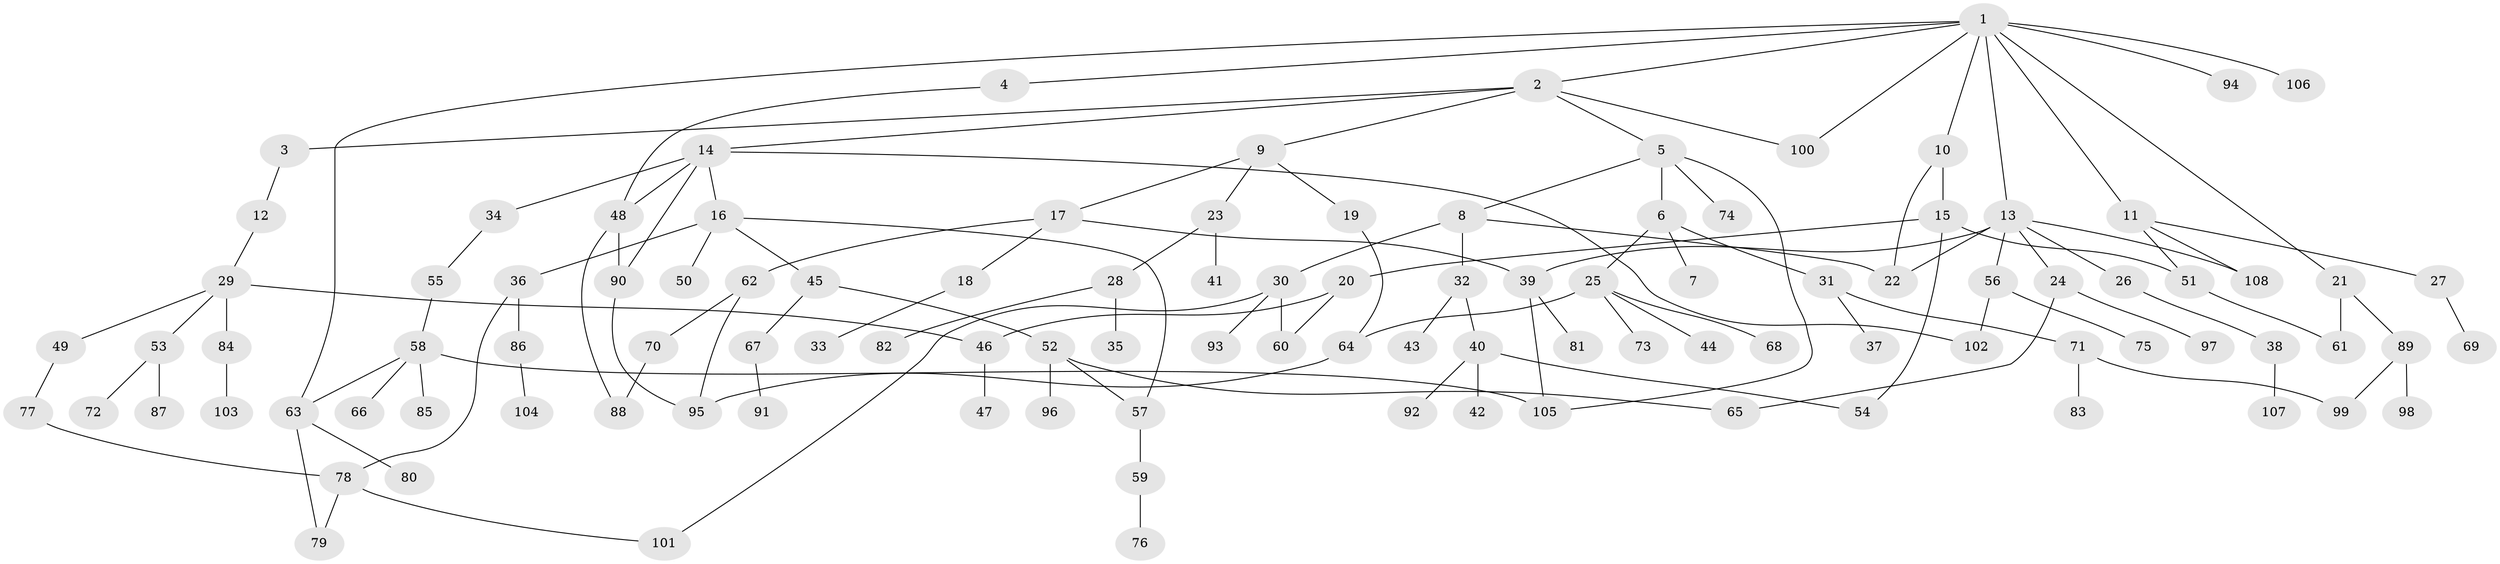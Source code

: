 // Generated by graph-tools (version 1.1) at 2025/01/03/09/25 03:01:00]
// undirected, 108 vertices, 133 edges
graph export_dot {
graph [start="1"]
  node [color=gray90,style=filled];
  1;
  2;
  3;
  4;
  5;
  6;
  7;
  8;
  9;
  10;
  11;
  12;
  13;
  14;
  15;
  16;
  17;
  18;
  19;
  20;
  21;
  22;
  23;
  24;
  25;
  26;
  27;
  28;
  29;
  30;
  31;
  32;
  33;
  34;
  35;
  36;
  37;
  38;
  39;
  40;
  41;
  42;
  43;
  44;
  45;
  46;
  47;
  48;
  49;
  50;
  51;
  52;
  53;
  54;
  55;
  56;
  57;
  58;
  59;
  60;
  61;
  62;
  63;
  64;
  65;
  66;
  67;
  68;
  69;
  70;
  71;
  72;
  73;
  74;
  75;
  76;
  77;
  78;
  79;
  80;
  81;
  82;
  83;
  84;
  85;
  86;
  87;
  88;
  89;
  90;
  91;
  92;
  93;
  94;
  95;
  96;
  97;
  98;
  99;
  100;
  101;
  102;
  103;
  104;
  105;
  106;
  107;
  108;
  1 -- 2;
  1 -- 4;
  1 -- 10;
  1 -- 11;
  1 -- 13;
  1 -- 21;
  1 -- 63;
  1 -- 94;
  1 -- 106;
  1 -- 100;
  2 -- 3;
  2 -- 5;
  2 -- 9;
  2 -- 14;
  2 -- 100;
  3 -- 12;
  4 -- 48;
  5 -- 6;
  5 -- 8;
  5 -- 74;
  5 -- 105;
  6 -- 7;
  6 -- 25;
  6 -- 31;
  8 -- 30;
  8 -- 32;
  8 -- 22;
  9 -- 17;
  9 -- 19;
  9 -- 23;
  10 -- 15;
  10 -- 22;
  11 -- 27;
  11 -- 51;
  11 -- 108;
  12 -- 29;
  13 -- 22;
  13 -- 24;
  13 -- 26;
  13 -- 56;
  13 -- 39;
  13 -- 108;
  14 -- 16;
  14 -- 34;
  14 -- 48;
  14 -- 90;
  14 -- 102;
  15 -- 20;
  15 -- 54;
  15 -- 51;
  16 -- 36;
  16 -- 45;
  16 -- 50;
  16 -- 57;
  17 -- 18;
  17 -- 39;
  17 -- 62;
  18 -- 33;
  19 -- 64;
  20 -- 46;
  20 -- 60;
  21 -- 89;
  21 -- 61;
  23 -- 28;
  23 -- 41;
  24 -- 65;
  24 -- 97;
  25 -- 44;
  25 -- 68;
  25 -- 73;
  25 -- 64;
  26 -- 38;
  27 -- 69;
  28 -- 35;
  28 -- 82;
  29 -- 49;
  29 -- 53;
  29 -- 84;
  29 -- 46;
  30 -- 93;
  30 -- 101;
  30 -- 60;
  31 -- 37;
  31 -- 71;
  32 -- 40;
  32 -- 43;
  34 -- 55;
  36 -- 78;
  36 -- 86;
  38 -- 107;
  39 -- 81;
  39 -- 105;
  40 -- 42;
  40 -- 92;
  40 -- 54;
  45 -- 52;
  45 -- 67;
  46 -- 47;
  48 -- 90;
  48 -- 88;
  49 -- 77;
  51 -- 61;
  52 -- 96;
  52 -- 57;
  52 -- 65;
  53 -- 72;
  53 -- 87;
  55 -- 58;
  56 -- 75;
  56 -- 102;
  57 -- 59;
  58 -- 66;
  58 -- 85;
  58 -- 105;
  58 -- 63;
  59 -- 76;
  62 -- 70;
  62 -- 95;
  63 -- 79;
  63 -- 80;
  64 -- 95;
  67 -- 91;
  70 -- 88;
  71 -- 83;
  71 -- 99;
  77 -- 78;
  78 -- 79;
  78 -- 101;
  84 -- 103;
  86 -- 104;
  89 -- 98;
  89 -- 99;
  90 -- 95;
}
